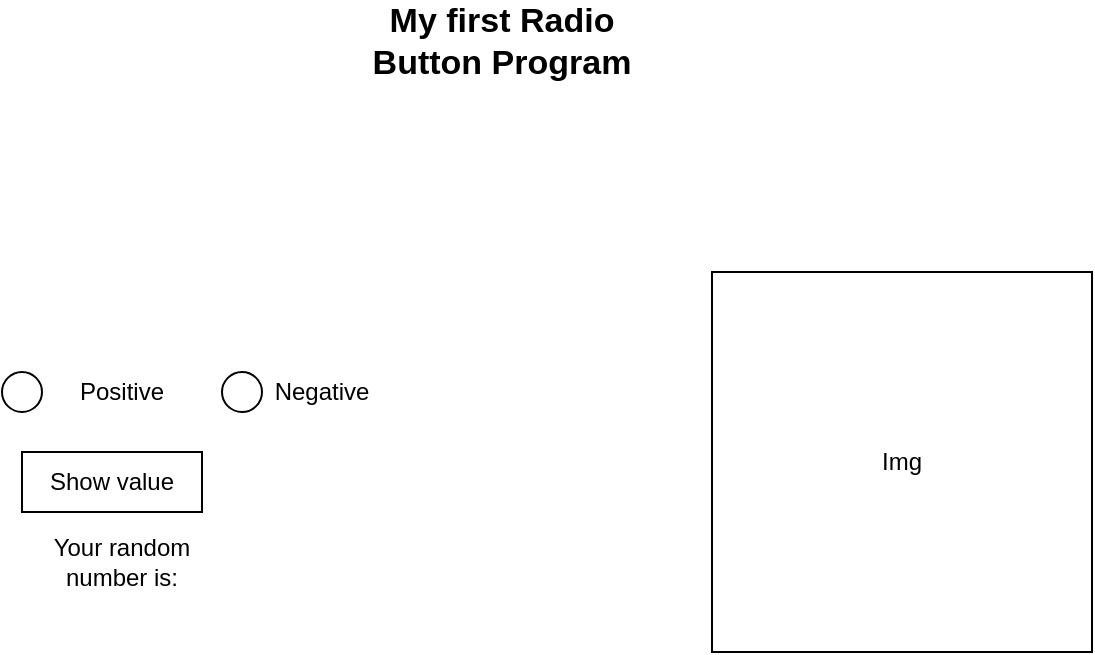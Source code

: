 <mxfile>
    <diagram id="HIP3nbAZw_EuaXWnEj3U" name="Page-1">
        <mxGraphModel dx="606" dy="563" grid="1" gridSize="10" guides="1" tooltips="1" connect="1" arrows="1" fold="1" page="1" pageScale="1" pageWidth="850" pageHeight="1100" math="0" shadow="0">
            <root>
                <mxCell id="0"/>
                <mxCell id="1" parent="0"/>
                <mxCell id="9" value="Img" style="whiteSpace=wrap;html=1;aspect=fixed;" vertex="1" parent="1">
                    <mxGeometry x="425" y="160" width="190" height="190" as="geometry"/>
                </mxCell>
                <mxCell id="10" value="" style="ellipse;whiteSpace=wrap;html=1;" vertex="1" parent="1">
                    <mxGeometry x="70" y="210" width="20" height="20" as="geometry"/>
                </mxCell>
                <mxCell id="11" value="" style="ellipse;whiteSpace=wrap;html=1;" vertex="1" parent="1">
                    <mxGeometry x="180" y="210" width="20" height="20" as="geometry"/>
                </mxCell>
                <mxCell id="12" value="Positive" style="text;html=1;strokeColor=none;fillColor=none;align=center;verticalAlign=middle;whiteSpace=wrap;rounded=0;" vertex="1" parent="1">
                    <mxGeometry x="100" y="205" width="60" height="30" as="geometry"/>
                </mxCell>
                <mxCell id="13" value="Negative" style="text;html=1;strokeColor=none;fillColor=none;align=center;verticalAlign=middle;whiteSpace=wrap;rounded=0;" vertex="1" parent="1">
                    <mxGeometry x="200" y="205" width="60" height="30" as="geometry"/>
                </mxCell>
                <mxCell id="14" value="" style="rounded=0;whiteSpace=wrap;html=1;" vertex="1" parent="1">
                    <mxGeometry x="80" y="250" width="90" height="30" as="geometry"/>
                </mxCell>
                <mxCell id="15" value="Show value" style="text;html=1;strokeColor=none;fillColor=none;align=center;verticalAlign=middle;whiteSpace=wrap;rounded=0;" vertex="1" parent="1">
                    <mxGeometry x="90" y="250" width="70" height="30" as="geometry"/>
                </mxCell>
                <mxCell id="18" value="Your random number is:" style="text;html=1;strokeColor=none;fillColor=none;align=center;verticalAlign=middle;whiteSpace=wrap;rounded=0;" vertex="1" parent="1">
                    <mxGeometry x="90" y="290" width="80" height="30" as="geometry"/>
                </mxCell>
                <mxCell id="19" value="&lt;b&gt;&lt;font style=&quot;font-size: 17px;&quot;&gt;My first Radio Button Program&lt;/font&gt;&lt;/b&gt;" style="text;html=1;strokeColor=none;fillColor=none;align=center;verticalAlign=middle;whiteSpace=wrap;rounded=0;" vertex="1" parent="1">
                    <mxGeometry x="250" y="30" width="140" height="30" as="geometry"/>
                </mxCell>
            </root>
        </mxGraphModel>
    </diagram>
</mxfile>